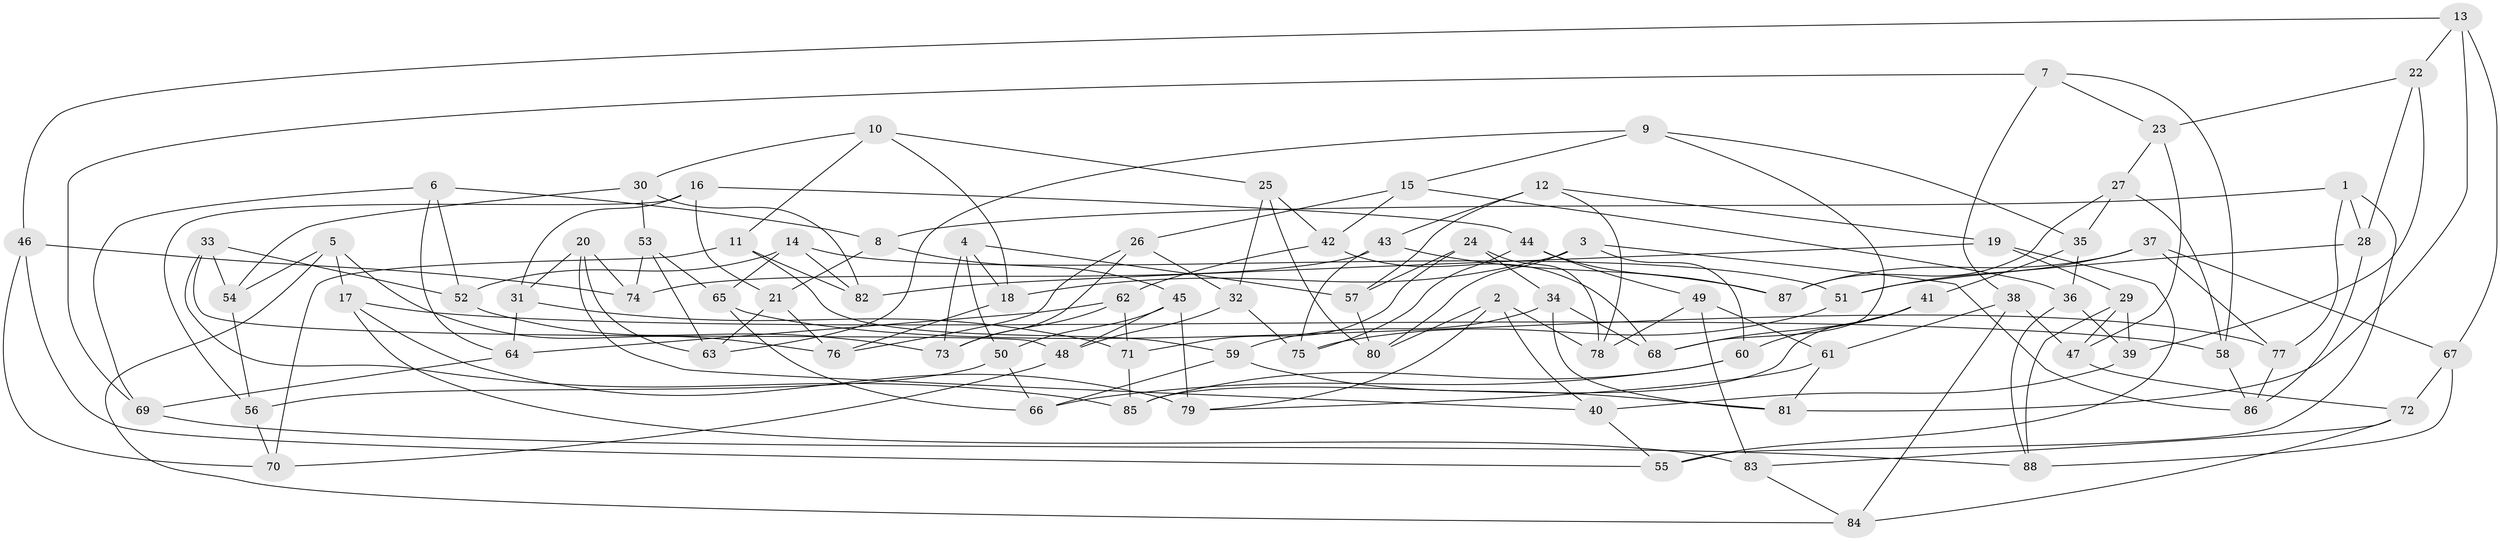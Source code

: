 // coarse degree distribution, {4: 0.4107142857142857, 6: 0.48214285714285715, 5: 0.08928571428571429, 3: 0.017857142857142856}
// Generated by graph-tools (version 1.1) at 2025/52/02/27/25 19:52:29]
// undirected, 88 vertices, 176 edges
graph export_dot {
graph [start="1"]
  node [color=gray90,style=filled];
  1;
  2;
  3;
  4;
  5;
  6;
  7;
  8;
  9;
  10;
  11;
  12;
  13;
  14;
  15;
  16;
  17;
  18;
  19;
  20;
  21;
  22;
  23;
  24;
  25;
  26;
  27;
  28;
  29;
  30;
  31;
  32;
  33;
  34;
  35;
  36;
  37;
  38;
  39;
  40;
  41;
  42;
  43;
  44;
  45;
  46;
  47;
  48;
  49;
  50;
  51;
  52;
  53;
  54;
  55;
  56;
  57;
  58;
  59;
  60;
  61;
  62;
  63;
  64;
  65;
  66;
  67;
  68;
  69;
  70;
  71;
  72;
  73;
  74;
  75;
  76;
  77;
  78;
  79;
  80;
  81;
  82;
  83;
  84;
  85;
  86;
  87;
  88;
  1 -- 77;
  1 -- 28;
  1 -- 55;
  1 -- 8;
  2 -- 80;
  2 -- 78;
  2 -- 79;
  2 -- 40;
  3 -- 86;
  3 -- 60;
  3 -- 18;
  3 -- 80;
  4 -- 18;
  4 -- 73;
  4 -- 57;
  4 -- 50;
  5 -- 76;
  5 -- 84;
  5 -- 17;
  5 -- 54;
  6 -- 64;
  6 -- 69;
  6 -- 52;
  6 -- 8;
  7 -- 58;
  7 -- 23;
  7 -- 69;
  7 -- 38;
  8 -- 45;
  8 -- 21;
  9 -- 15;
  9 -- 63;
  9 -- 35;
  9 -- 68;
  10 -- 30;
  10 -- 25;
  10 -- 18;
  10 -- 11;
  11 -- 82;
  11 -- 70;
  11 -- 59;
  12 -- 19;
  12 -- 43;
  12 -- 78;
  12 -- 57;
  13 -- 81;
  13 -- 67;
  13 -- 46;
  13 -- 22;
  14 -- 52;
  14 -- 65;
  14 -- 82;
  14 -- 51;
  15 -- 42;
  15 -- 36;
  15 -- 26;
  16 -- 44;
  16 -- 31;
  16 -- 21;
  16 -- 56;
  17 -- 79;
  17 -- 58;
  17 -- 83;
  18 -- 76;
  19 -- 29;
  19 -- 55;
  19 -- 82;
  20 -- 40;
  20 -- 31;
  20 -- 63;
  20 -- 74;
  21 -- 76;
  21 -- 63;
  22 -- 23;
  22 -- 28;
  22 -- 39;
  23 -- 27;
  23 -- 47;
  24 -- 57;
  24 -- 71;
  24 -- 34;
  24 -- 78;
  25 -- 42;
  25 -- 32;
  25 -- 80;
  26 -- 32;
  26 -- 76;
  26 -- 73;
  27 -- 87;
  27 -- 35;
  27 -- 58;
  28 -- 51;
  28 -- 86;
  29 -- 47;
  29 -- 88;
  29 -- 39;
  30 -- 54;
  30 -- 53;
  30 -- 82;
  31 -- 71;
  31 -- 64;
  32 -- 75;
  32 -- 48;
  33 -- 52;
  33 -- 85;
  33 -- 48;
  33 -- 54;
  34 -- 68;
  34 -- 59;
  34 -- 81;
  35 -- 41;
  35 -- 36;
  36 -- 88;
  36 -- 39;
  37 -- 77;
  37 -- 51;
  37 -- 67;
  37 -- 87;
  38 -- 84;
  38 -- 61;
  38 -- 47;
  39 -- 40;
  40 -- 55;
  41 -- 60;
  41 -- 68;
  41 -- 85;
  42 -- 62;
  42 -- 68;
  43 -- 74;
  43 -- 87;
  43 -- 75;
  44 -- 49;
  44 -- 87;
  44 -- 75;
  45 -- 48;
  45 -- 50;
  45 -- 79;
  46 -- 70;
  46 -- 55;
  46 -- 74;
  47 -- 72;
  48 -- 70;
  49 -- 83;
  49 -- 78;
  49 -- 61;
  50 -- 66;
  50 -- 56;
  51 -- 75;
  52 -- 73;
  53 -- 63;
  53 -- 65;
  53 -- 74;
  54 -- 56;
  56 -- 70;
  57 -- 80;
  58 -- 86;
  59 -- 66;
  59 -- 81;
  60 -- 85;
  60 -- 66;
  61 -- 81;
  61 -- 79;
  62 -- 73;
  62 -- 71;
  62 -- 64;
  64 -- 69;
  65 -- 77;
  65 -- 66;
  67 -- 88;
  67 -- 72;
  69 -- 88;
  71 -- 85;
  72 -- 83;
  72 -- 84;
  77 -- 86;
  83 -- 84;
}
